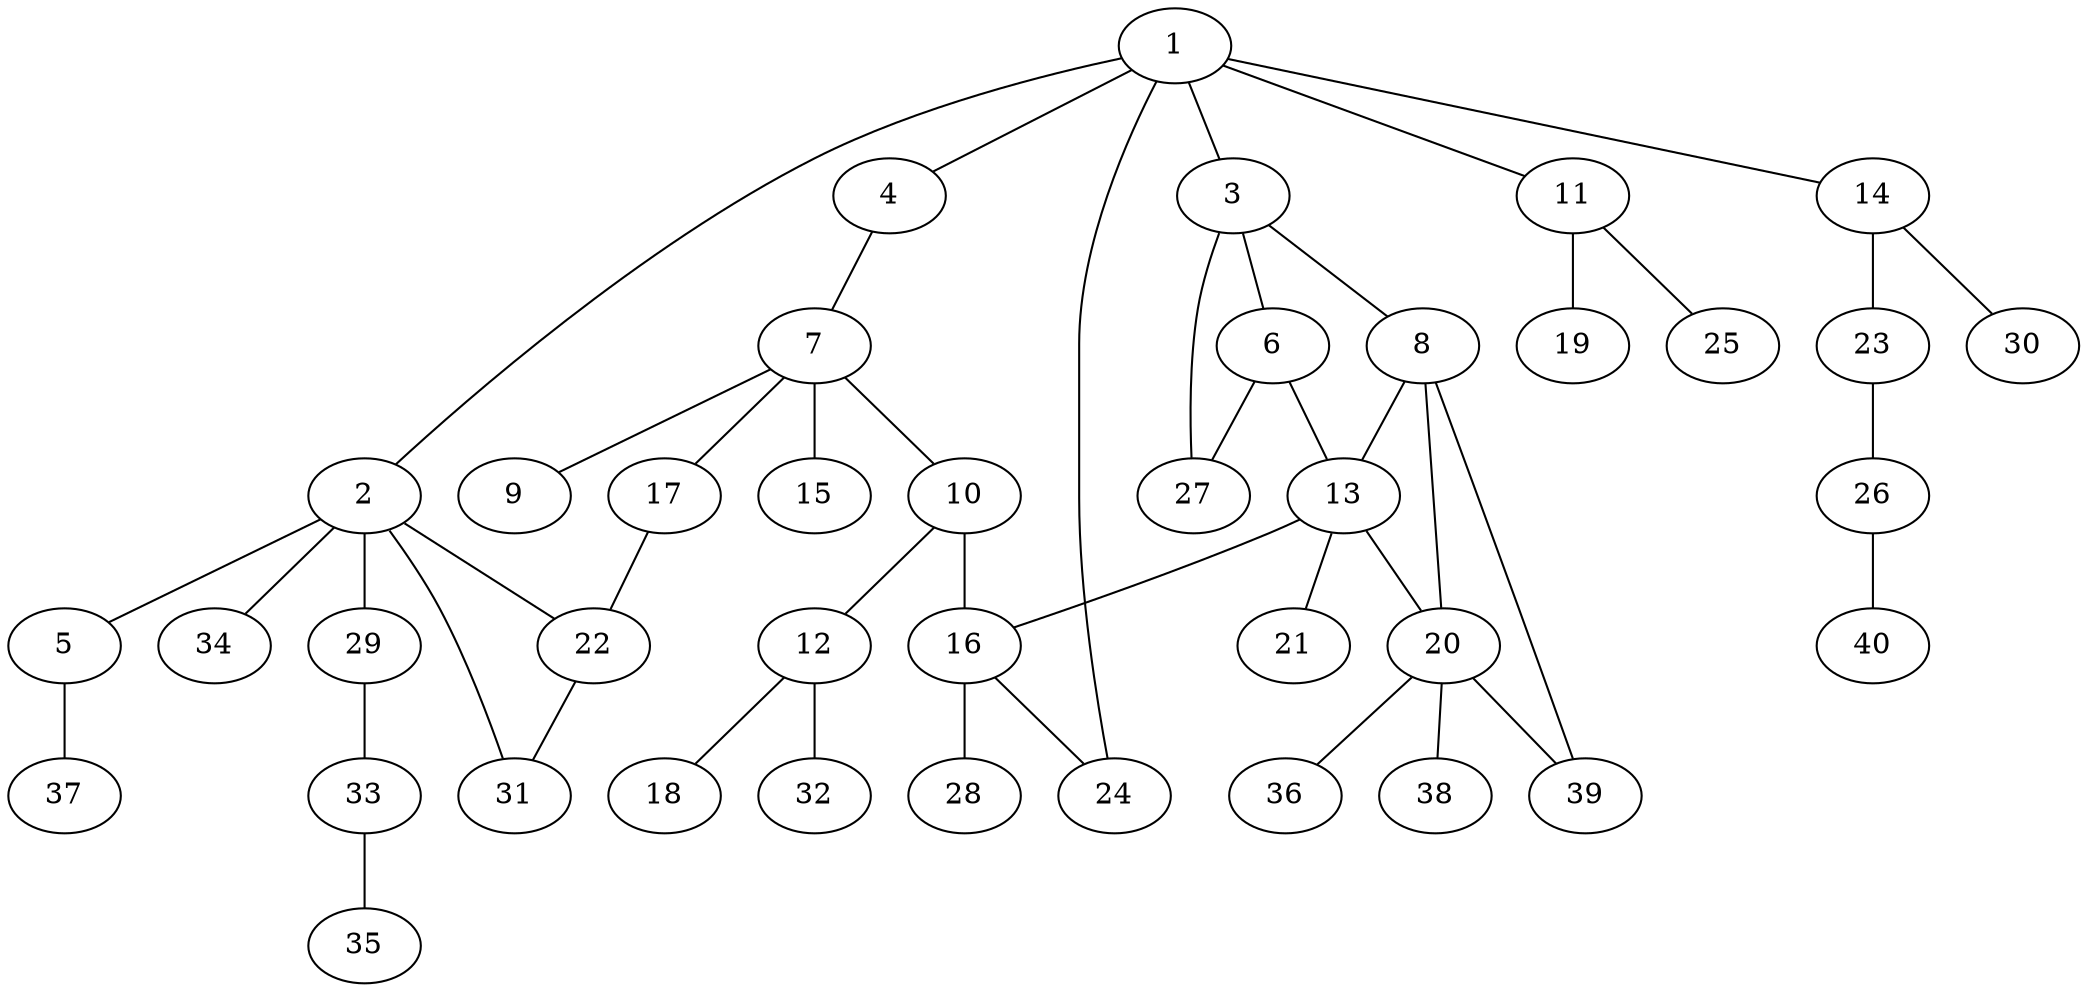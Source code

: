 graph graphname {1--2
1--3
1--4
1--11
1--14
1--24
2--5
2--22
2--29
2--31
2--34
3--6
3--8
3--27
4--7
5--37
6--13
6--27
7--9
7--10
7--15
7--17
8--13
8--20
8--39
10--12
10--16
11--19
11--25
12--18
12--32
13--16
13--20
13--21
14--23
14--30
16--24
16--28
17--22
20--36
20--38
20--39
22--31
23--26
26--40
29--33
33--35
}